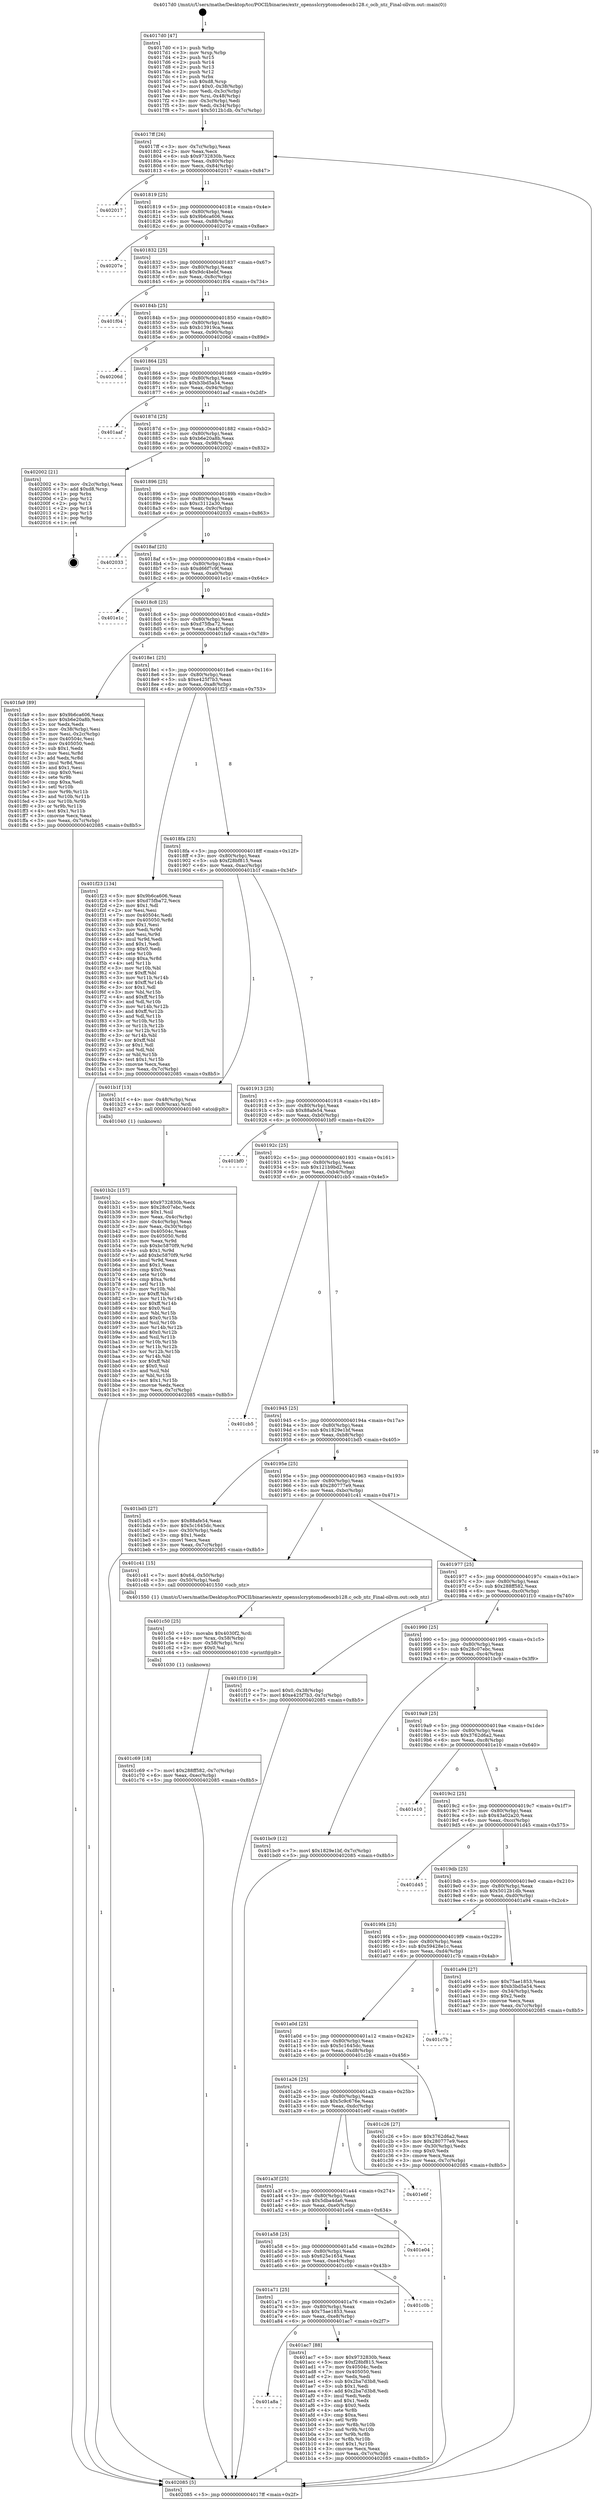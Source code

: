 digraph "0x4017d0" {
  label = "0x4017d0 (/mnt/c/Users/mathe/Desktop/tcc/POCII/binaries/extr_opensslcryptomodesocb128.c_ocb_ntz_Final-ollvm.out::main(0))"
  labelloc = "t"
  node[shape=record]

  Entry [label="",width=0.3,height=0.3,shape=circle,fillcolor=black,style=filled]
  "0x4017ff" [label="{
     0x4017ff [26]\l
     | [instrs]\l
     &nbsp;&nbsp;0x4017ff \<+3\>: mov -0x7c(%rbp),%eax\l
     &nbsp;&nbsp;0x401802 \<+2\>: mov %eax,%ecx\l
     &nbsp;&nbsp;0x401804 \<+6\>: sub $0x9732830b,%ecx\l
     &nbsp;&nbsp;0x40180a \<+3\>: mov %eax,-0x80(%rbp)\l
     &nbsp;&nbsp;0x40180d \<+6\>: mov %ecx,-0x84(%rbp)\l
     &nbsp;&nbsp;0x401813 \<+6\>: je 0000000000402017 \<main+0x847\>\l
  }"]
  "0x402017" [label="{
     0x402017\l
  }", style=dashed]
  "0x401819" [label="{
     0x401819 [25]\l
     | [instrs]\l
     &nbsp;&nbsp;0x401819 \<+5\>: jmp 000000000040181e \<main+0x4e\>\l
     &nbsp;&nbsp;0x40181e \<+3\>: mov -0x80(%rbp),%eax\l
     &nbsp;&nbsp;0x401821 \<+5\>: sub $0x9b6ca606,%eax\l
     &nbsp;&nbsp;0x401826 \<+6\>: mov %eax,-0x88(%rbp)\l
     &nbsp;&nbsp;0x40182c \<+6\>: je 000000000040207e \<main+0x8ae\>\l
  }"]
  Exit [label="",width=0.3,height=0.3,shape=circle,fillcolor=black,style=filled,peripheries=2]
  "0x40207e" [label="{
     0x40207e\l
  }", style=dashed]
  "0x401832" [label="{
     0x401832 [25]\l
     | [instrs]\l
     &nbsp;&nbsp;0x401832 \<+5\>: jmp 0000000000401837 \<main+0x67\>\l
     &nbsp;&nbsp;0x401837 \<+3\>: mov -0x80(%rbp),%eax\l
     &nbsp;&nbsp;0x40183a \<+5\>: sub $0x9dc4bebf,%eax\l
     &nbsp;&nbsp;0x40183f \<+6\>: mov %eax,-0x8c(%rbp)\l
     &nbsp;&nbsp;0x401845 \<+6\>: je 0000000000401f04 \<main+0x734\>\l
  }"]
  "0x401c69" [label="{
     0x401c69 [18]\l
     | [instrs]\l
     &nbsp;&nbsp;0x401c69 \<+7\>: movl $0x288ff582,-0x7c(%rbp)\l
     &nbsp;&nbsp;0x401c70 \<+6\>: mov %eax,-0xec(%rbp)\l
     &nbsp;&nbsp;0x401c76 \<+5\>: jmp 0000000000402085 \<main+0x8b5\>\l
  }"]
  "0x401f04" [label="{
     0x401f04\l
  }", style=dashed]
  "0x40184b" [label="{
     0x40184b [25]\l
     | [instrs]\l
     &nbsp;&nbsp;0x40184b \<+5\>: jmp 0000000000401850 \<main+0x80\>\l
     &nbsp;&nbsp;0x401850 \<+3\>: mov -0x80(%rbp),%eax\l
     &nbsp;&nbsp;0x401853 \<+5\>: sub $0xb13919ca,%eax\l
     &nbsp;&nbsp;0x401858 \<+6\>: mov %eax,-0x90(%rbp)\l
     &nbsp;&nbsp;0x40185e \<+6\>: je 000000000040206d \<main+0x89d\>\l
  }"]
  "0x401c50" [label="{
     0x401c50 [25]\l
     | [instrs]\l
     &nbsp;&nbsp;0x401c50 \<+10\>: movabs $0x4030f2,%rdi\l
     &nbsp;&nbsp;0x401c5a \<+4\>: mov %rax,-0x58(%rbp)\l
     &nbsp;&nbsp;0x401c5e \<+4\>: mov -0x58(%rbp),%rsi\l
     &nbsp;&nbsp;0x401c62 \<+2\>: mov $0x0,%al\l
     &nbsp;&nbsp;0x401c64 \<+5\>: call 0000000000401030 \<printf@plt\>\l
     | [calls]\l
     &nbsp;&nbsp;0x401030 \{1\} (unknown)\l
  }"]
  "0x40206d" [label="{
     0x40206d\l
  }", style=dashed]
  "0x401864" [label="{
     0x401864 [25]\l
     | [instrs]\l
     &nbsp;&nbsp;0x401864 \<+5\>: jmp 0000000000401869 \<main+0x99\>\l
     &nbsp;&nbsp;0x401869 \<+3\>: mov -0x80(%rbp),%eax\l
     &nbsp;&nbsp;0x40186c \<+5\>: sub $0xb3bd5a54,%eax\l
     &nbsp;&nbsp;0x401871 \<+6\>: mov %eax,-0x94(%rbp)\l
     &nbsp;&nbsp;0x401877 \<+6\>: je 0000000000401aaf \<main+0x2df\>\l
  }"]
  "0x401b2c" [label="{
     0x401b2c [157]\l
     | [instrs]\l
     &nbsp;&nbsp;0x401b2c \<+5\>: mov $0x9732830b,%ecx\l
     &nbsp;&nbsp;0x401b31 \<+5\>: mov $0x28c07ebc,%edx\l
     &nbsp;&nbsp;0x401b36 \<+3\>: mov $0x1,%sil\l
     &nbsp;&nbsp;0x401b39 \<+3\>: mov %eax,-0x4c(%rbp)\l
     &nbsp;&nbsp;0x401b3c \<+3\>: mov -0x4c(%rbp),%eax\l
     &nbsp;&nbsp;0x401b3f \<+3\>: mov %eax,-0x30(%rbp)\l
     &nbsp;&nbsp;0x401b42 \<+7\>: mov 0x40504c,%eax\l
     &nbsp;&nbsp;0x401b49 \<+8\>: mov 0x405050,%r8d\l
     &nbsp;&nbsp;0x401b51 \<+3\>: mov %eax,%r9d\l
     &nbsp;&nbsp;0x401b54 \<+7\>: sub $0xbc5870f9,%r9d\l
     &nbsp;&nbsp;0x401b5b \<+4\>: sub $0x1,%r9d\l
     &nbsp;&nbsp;0x401b5f \<+7\>: add $0xbc5870f9,%r9d\l
     &nbsp;&nbsp;0x401b66 \<+4\>: imul %r9d,%eax\l
     &nbsp;&nbsp;0x401b6a \<+3\>: and $0x1,%eax\l
     &nbsp;&nbsp;0x401b6d \<+3\>: cmp $0x0,%eax\l
     &nbsp;&nbsp;0x401b70 \<+4\>: sete %r10b\l
     &nbsp;&nbsp;0x401b74 \<+4\>: cmp $0xa,%r8d\l
     &nbsp;&nbsp;0x401b78 \<+4\>: setl %r11b\l
     &nbsp;&nbsp;0x401b7c \<+3\>: mov %r10b,%bl\l
     &nbsp;&nbsp;0x401b7f \<+3\>: xor $0xff,%bl\l
     &nbsp;&nbsp;0x401b82 \<+3\>: mov %r11b,%r14b\l
     &nbsp;&nbsp;0x401b85 \<+4\>: xor $0xff,%r14b\l
     &nbsp;&nbsp;0x401b89 \<+4\>: xor $0x0,%sil\l
     &nbsp;&nbsp;0x401b8d \<+3\>: mov %bl,%r15b\l
     &nbsp;&nbsp;0x401b90 \<+4\>: and $0x0,%r15b\l
     &nbsp;&nbsp;0x401b94 \<+3\>: and %sil,%r10b\l
     &nbsp;&nbsp;0x401b97 \<+3\>: mov %r14b,%r12b\l
     &nbsp;&nbsp;0x401b9a \<+4\>: and $0x0,%r12b\l
     &nbsp;&nbsp;0x401b9e \<+3\>: and %sil,%r11b\l
     &nbsp;&nbsp;0x401ba1 \<+3\>: or %r10b,%r15b\l
     &nbsp;&nbsp;0x401ba4 \<+3\>: or %r11b,%r12b\l
     &nbsp;&nbsp;0x401ba7 \<+3\>: xor %r12b,%r15b\l
     &nbsp;&nbsp;0x401baa \<+3\>: or %r14b,%bl\l
     &nbsp;&nbsp;0x401bad \<+3\>: xor $0xff,%bl\l
     &nbsp;&nbsp;0x401bb0 \<+4\>: or $0x0,%sil\l
     &nbsp;&nbsp;0x401bb4 \<+3\>: and %sil,%bl\l
     &nbsp;&nbsp;0x401bb7 \<+3\>: or %bl,%r15b\l
     &nbsp;&nbsp;0x401bba \<+4\>: test $0x1,%r15b\l
     &nbsp;&nbsp;0x401bbe \<+3\>: cmovne %edx,%ecx\l
     &nbsp;&nbsp;0x401bc1 \<+3\>: mov %ecx,-0x7c(%rbp)\l
     &nbsp;&nbsp;0x401bc4 \<+5\>: jmp 0000000000402085 \<main+0x8b5\>\l
  }"]
  "0x401aaf" [label="{
     0x401aaf\l
  }", style=dashed]
  "0x40187d" [label="{
     0x40187d [25]\l
     | [instrs]\l
     &nbsp;&nbsp;0x40187d \<+5\>: jmp 0000000000401882 \<main+0xb2\>\l
     &nbsp;&nbsp;0x401882 \<+3\>: mov -0x80(%rbp),%eax\l
     &nbsp;&nbsp;0x401885 \<+5\>: sub $0xb6e20a8b,%eax\l
     &nbsp;&nbsp;0x40188a \<+6\>: mov %eax,-0x98(%rbp)\l
     &nbsp;&nbsp;0x401890 \<+6\>: je 0000000000402002 \<main+0x832\>\l
  }"]
  "0x401a8a" [label="{
     0x401a8a\l
  }", style=dashed]
  "0x402002" [label="{
     0x402002 [21]\l
     | [instrs]\l
     &nbsp;&nbsp;0x402002 \<+3\>: mov -0x2c(%rbp),%eax\l
     &nbsp;&nbsp;0x402005 \<+7\>: add $0xd8,%rsp\l
     &nbsp;&nbsp;0x40200c \<+1\>: pop %rbx\l
     &nbsp;&nbsp;0x40200d \<+2\>: pop %r12\l
     &nbsp;&nbsp;0x40200f \<+2\>: pop %r13\l
     &nbsp;&nbsp;0x402011 \<+2\>: pop %r14\l
     &nbsp;&nbsp;0x402013 \<+2\>: pop %r15\l
     &nbsp;&nbsp;0x402015 \<+1\>: pop %rbp\l
     &nbsp;&nbsp;0x402016 \<+1\>: ret\l
  }"]
  "0x401896" [label="{
     0x401896 [25]\l
     | [instrs]\l
     &nbsp;&nbsp;0x401896 \<+5\>: jmp 000000000040189b \<main+0xcb\>\l
     &nbsp;&nbsp;0x40189b \<+3\>: mov -0x80(%rbp),%eax\l
     &nbsp;&nbsp;0x40189e \<+5\>: sub $0xc3112a30,%eax\l
     &nbsp;&nbsp;0x4018a3 \<+6\>: mov %eax,-0x9c(%rbp)\l
     &nbsp;&nbsp;0x4018a9 \<+6\>: je 0000000000402033 \<main+0x863\>\l
  }"]
  "0x401ac7" [label="{
     0x401ac7 [88]\l
     | [instrs]\l
     &nbsp;&nbsp;0x401ac7 \<+5\>: mov $0x9732830b,%eax\l
     &nbsp;&nbsp;0x401acc \<+5\>: mov $0xf28bf815,%ecx\l
     &nbsp;&nbsp;0x401ad1 \<+7\>: mov 0x40504c,%edx\l
     &nbsp;&nbsp;0x401ad8 \<+7\>: mov 0x405050,%esi\l
     &nbsp;&nbsp;0x401adf \<+2\>: mov %edx,%edi\l
     &nbsp;&nbsp;0x401ae1 \<+6\>: sub $0x2ba7d3b8,%edi\l
     &nbsp;&nbsp;0x401ae7 \<+3\>: sub $0x1,%edi\l
     &nbsp;&nbsp;0x401aea \<+6\>: add $0x2ba7d3b8,%edi\l
     &nbsp;&nbsp;0x401af0 \<+3\>: imul %edi,%edx\l
     &nbsp;&nbsp;0x401af3 \<+3\>: and $0x1,%edx\l
     &nbsp;&nbsp;0x401af6 \<+3\>: cmp $0x0,%edx\l
     &nbsp;&nbsp;0x401af9 \<+4\>: sete %r8b\l
     &nbsp;&nbsp;0x401afd \<+3\>: cmp $0xa,%esi\l
     &nbsp;&nbsp;0x401b00 \<+4\>: setl %r9b\l
     &nbsp;&nbsp;0x401b04 \<+3\>: mov %r8b,%r10b\l
     &nbsp;&nbsp;0x401b07 \<+3\>: and %r9b,%r10b\l
     &nbsp;&nbsp;0x401b0a \<+3\>: xor %r9b,%r8b\l
     &nbsp;&nbsp;0x401b0d \<+3\>: or %r8b,%r10b\l
     &nbsp;&nbsp;0x401b10 \<+4\>: test $0x1,%r10b\l
     &nbsp;&nbsp;0x401b14 \<+3\>: cmovne %ecx,%eax\l
     &nbsp;&nbsp;0x401b17 \<+3\>: mov %eax,-0x7c(%rbp)\l
     &nbsp;&nbsp;0x401b1a \<+5\>: jmp 0000000000402085 \<main+0x8b5\>\l
  }"]
  "0x402033" [label="{
     0x402033\l
  }", style=dashed]
  "0x4018af" [label="{
     0x4018af [25]\l
     | [instrs]\l
     &nbsp;&nbsp;0x4018af \<+5\>: jmp 00000000004018b4 \<main+0xe4\>\l
     &nbsp;&nbsp;0x4018b4 \<+3\>: mov -0x80(%rbp),%eax\l
     &nbsp;&nbsp;0x4018b7 \<+5\>: sub $0xd66f7c9f,%eax\l
     &nbsp;&nbsp;0x4018bc \<+6\>: mov %eax,-0xa0(%rbp)\l
     &nbsp;&nbsp;0x4018c2 \<+6\>: je 0000000000401e1c \<main+0x64c\>\l
  }"]
  "0x401a71" [label="{
     0x401a71 [25]\l
     | [instrs]\l
     &nbsp;&nbsp;0x401a71 \<+5\>: jmp 0000000000401a76 \<main+0x2a6\>\l
     &nbsp;&nbsp;0x401a76 \<+3\>: mov -0x80(%rbp),%eax\l
     &nbsp;&nbsp;0x401a79 \<+5\>: sub $0x75ae1853,%eax\l
     &nbsp;&nbsp;0x401a7e \<+6\>: mov %eax,-0xe8(%rbp)\l
     &nbsp;&nbsp;0x401a84 \<+6\>: je 0000000000401ac7 \<main+0x2f7\>\l
  }"]
  "0x401e1c" [label="{
     0x401e1c\l
  }", style=dashed]
  "0x4018c8" [label="{
     0x4018c8 [25]\l
     | [instrs]\l
     &nbsp;&nbsp;0x4018c8 \<+5\>: jmp 00000000004018cd \<main+0xfd\>\l
     &nbsp;&nbsp;0x4018cd \<+3\>: mov -0x80(%rbp),%eax\l
     &nbsp;&nbsp;0x4018d0 \<+5\>: sub $0xd75fba72,%eax\l
     &nbsp;&nbsp;0x4018d5 \<+6\>: mov %eax,-0xa4(%rbp)\l
     &nbsp;&nbsp;0x4018db \<+6\>: je 0000000000401fa9 \<main+0x7d9\>\l
  }"]
  "0x401c0b" [label="{
     0x401c0b\l
  }", style=dashed]
  "0x401fa9" [label="{
     0x401fa9 [89]\l
     | [instrs]\l
     &nbsp;&nbsp;0x401fa9 \<+5\>: mov $0x9b6ca606,%eax\l
     &nbsp;&nbsp;0x401fae \<+5\>: mov $0xb6e20a8b,%ecx\l
     &nbsp;&nbsp;0x401fb3 \<+2\>: xor %edx,%edx\l
     &nbsp;&nbsp;0x401fb5 \<+3\>: mov -0x38(%rbp),%esi\l
     &nbsp;&nbsp;0x401fb8 \<+3\>: mov %esi,-0x2c(%rbp)\l
     &nbsp;&nbsp;0x401fbb \<+7\>: mov 0x40504c,%esi\l
     &nbsp;&nbsp;0x401fc2 \<+7\>: mov 0x405050,%edi\l
     &nbsp;&nbsp;0x401fc9 \<+3\>: sub $0x1,%edx\l
     &nbsp;&nbsp;0x401fcc \<+3\>: mov %esi,%r8d\l
     &nbsp;&nbsp;0x401fcf \<+3\>: add %edx,%r8d\l
     &nbsp;&nbsp;0x401fd2 \<+4\>: imul %r8d,%esi\l
     &nbsp;&nbsp;0x401fd6 \<+3\>: and $0x1,%esi\l
     &nbsp;&nbsp;0x401fd9 \<+3\>: cmp $0x0,%esi\l
     &nbsp;&nbsp;0x401fdc \<+4\>: sete %r9b\l
     &nbsp;&nbsp;0x401fe0 \<+3\>: cmp $0xa,%edi\l
     &nbsp;&nbsp;0x401fe3 \<+4\>: setl %r10b\l
     &nbsp;&nbsp;0x401fe7 \<+3\>: mov %r9b,%r11b\l
     &nbsp;&nbsp;0x401fea \<+3\>: and %r10b,%r11b\l
     &nbsp;&nbsp;0x401fed \<+3\>: xor %r10b,%r9b\l
     &nbsp;&nbsp;0x401ff0 \<+3\>: or %r9b,%r11b\l
     &nbsp;&nbsp;0x401ff3 \<+4\>: test $0x1,%r11b\l
     &nbsp;&nbsp;0x401ff7 \<+3\>: cmovne %ecx,%eax\l
     &nbsp;&nbsp;0x401ffa \<+3\>: mov %eax,-0x7c(%rbp)\l
     &nbsp;&nbsp;0x401ffd \<+5\>: jmp 0000000000402085 \<main+0x8b5\>\l
  }"]
  "0x4018e1" [label="{
     0x4018e1 [25]\l
     | [instrs]\l
     &nbsp;&nbsp;0x4018e1 \<+5\>: jmp 00000000004018e6 \<main+0x116\>\l
     &nbsp;&nbsp;0x4018e6 \<+3\>: mov -0x80(%rbp),%eax\l
     &nbsp;&nbsp;0x4018e9 \<+5\>: sub $0xe425f7b3,%eax\l
     &nbsp;&nbsp;0x4018ee \<+6\>: mov %eax,-0xa8(%rbp)\l
     &nbsp;&nbsp;0x4018f4 \<+6\>: je 0000000000401f23 \<main+0x753\>\l
  }"]
  "0x401a58" [label="{
     0x401a58 [25]\l
     | [instrs]\l
     &nbsp;&nbsp;0x401a58 \<+5\>: jmp 0000000000401a5d \<main+0x28d\>\l
     &nbsp;&nbsp;0x401a5d \<+3\>: mov -0x80(%rbp),%eax\l
     &nbsp;&nbsp;0x401a60 \<+5\>: sub $0x625e1654,%eax\l
     &nbsp;&nbsp;0x401a65 \<+6\>: mov %eax,-0xe4(%rbp)\l
     &nbsp;&nbsp;0x401a6b \<+6\>: je 0000000000401c0b \<main+0x43b\>\l
  }"]
  "0x401f23" [label="{
     0x401f23 [134]\l
     | [instrs]\l
     &nbsp;&nbsp;0x401f23 \<+5\>: mov $0x9b6ca606,%eax\l
     &nbsp;&nbsp;0x401f28 \<+5\>: mov $0xd75fba72,%ecx\l
     &nbsp;&nbsp;0x401f2d \<+2\>: mov $0x1,%dl\l
     &nbsp;&nbsp;0x401f2f \<+2\>: xor %esi,%esi\l
     &nbsp;&nbsp;0x401f31 \<+7\>: mov 0x40504c,%edi\l
     &nbsp;&nbsp;0x401f38 \<+8\>: mov 0x405050,%r8d\l
     &nbsp;&nbsp;0x401f40 \<+3\>: sub $0x1,%esi\l
     &nbsp;&nbsp;0x401f43 \<+3\>: mov %edi,%r9d\l
     &nbsp;&nbsp;0x401f46 \<+3\>: add %esi,%r9d\l
     &nbsp;&nbsp;0x401f49 \<+4\>: imul %r9d,%edi\l
     &nbsp;&nbsp;0x401f4d \<+3\>: and $0x1,%edi\l
     &nbsp;&nbsp;0x401f50 \<+3\>: cmp $0x0,%edi\l
     &nbsp;&nbsp;0x401f53 \<+4\>: sete %r10b\l
     &nbsp;&nbsp;0x401f57 \<+4\>: cmp $0xa,%r8d\l
     &nbsp;&nbsp;0x401f5b \<+4\>: setl %r11b\l
     &nbsp;&nbsp;0x401f5f \<+3\>: mov %r10b,%bl\l
     &nbsp;&nbsp;0x401f62 \<+3\>: xor $0xff,%bl\l
     &nbsp;&nbsp;0x401f65 \<+3\>: mov %r11b,%r14b\l
     &nbsp;&nbsp;0x401f68 \<+4\>: xor $0xff,%r14b\l
     &nbsp;&nbsp;0x401f6c \<+3\>: xor $0x1,%dl\l
     &nbsp;&nbsp;0x401f6f \<+3\>: mov %bl,%r15b\l
     &nbsp;&nbsp;0x401f72 \<+4\>: and $0xff,%r15b\l
     &nbsp;&nbsp;0x401f76 \<+3\>: and %dl,%r10b\l
     &nbsp;&nbsp;0x401f79 \<+3\>: mov %r14b,%r12b\l
     &nbsp;&nbsp;0x401f7c \<+4\>: and $0xff,%r12b\l
     &nbsp;&nbsp;0x401f80 \<+3\>: and %dl,%r11b\l
     &nbsp;&nbsp;0x401f83 \<+3\>: or %r10b,%r15b\l
     &nbsp;&nbsp;0x401f86 \<+3\>: or %r11b,%r12b\l
     &nbsp;&nbsp;0x401f89 \<+3\>: xor %r12b,%r15b\l
     &nbsp;&nbsp;0x401f8c \<+3\>: or %r14b,%bl\l
     &nbsp;&nbsp;0x401f8f \<+3\>: xor $0xff,%bl\l
     &nbsp;&nbsp;0x401f92 \<+3\>: or $0x1,%dl\l
     &nbsp;&nbsp;0x401f95 \<+2\>: and %dl,%bl\l
     &nbsp;&nbsp;0x401f97 \<+3\>: or %bl,%r15b\l
     &nbsp;&nbsp;0x401f9a \<+4\>: test $0x1,%r15b\l
     &nbsp;&nbsp;0x401f9e \<+3\>: cmovne %ecx,%eax\l
     &nbsp;&nbsp;0x401fa1 \<+3\>: mov %eax,-0x7c(%rbp)\l
     &nbsp;&nbsp;0x401fa4 \<+5\>: jmp 0000000000402085 \<main+0x8b5\>\l
  }"]
  "0x4018fa" [label="{
     0x4018fa [25]\l
     | [instrs]\l
     &nbsp;&nbsp;0x4018fa \<+5\>: jmp 00000000004018ff \<main+0x12f\>\l
     &nbsp;&nbsp;0x4018ff \<+3\>: mov -0x80(%rbp),%eax\l
     &nbsp;&nbsp;0x401902 \<+5\>: sub $0xf28bf815,%eax\l
     &nbsp;&nbsp;0x401907 \<+6\>: mov %eax,-0xac(%rbp)\l
     &nbsp;&nbsp;0x40190d \<+6\>: je 0000000000401b1f \<main+0x34f\>\l
  }"]
  "0x401e04" [label="{
     0x401e04\l
  }", style=dashed]
  "0x401b1f" [label="{
     0x401b1f [13]\l
     | [instrs]\l
     &nbsp;&nbsp;0x401b1f \<+4\>: mov -0x48(%rbp),%rax\l
     &nbsp;&nbsp;0x401b23 \<+4\>: mov 0x8(%rax),%rdi\l
     &nbsp;&nbsp;0x401b27 \<+5\>: call 0000000000401040 \<atoi@plt\>\l
     | [calls]\l
     &nbsp;&nbsp;0x401040 \{1\} (unknown)\l
  }"]
  "0x401913" [label="{
     0x401913 [25]\l
     | [instrs]\l
     &nbsp;&nbsp;0x401913 \<+5\>: jmp 0000000000401918 \<main+0x148\>\l
     &nbsp;&nbsp;0x401918 \<+3\>: mov -0x80(%rbp),%eax\l
     &nbsp;&nbsp;0x40191b \<+5\>: sub $0x88afe54,%eax\l
     &nbsp;&nbsp;0x401920 \<+6\>: mov %eax,-0xb0(%rbp)\l
     &nbsp;&nbsp;0x401926 \<+6\>: je 0000000000401bf0 \<main+0x420\>\l
  }"]
  "0x401a3f" [label="{
     0x401a3f [25]\l
     | [instrs]\l
     &nbsp;&nbsp;0x401a3f \<+5\>: jmp 0000000000401a44 \<main+0x274\>\l
     &nbsp;&nbsp;0x401a44 \<+3\>: mov -0x80(%rbp),%eax\l
     &nbsp;&nbsp;0x401a47 \<+5\>: sub $0x5dba4da6,%eax\l
     &nbsp;&nbsp;0x401a4c \<+6\>: mov %eax,-0xe0(%rbp)\l
     &nbsp;&nbsp;0x401a52 \<+6\>: je 0000000000401e04 \<main+0x634\>\l
  }"]
  "0x401bf0" [label="{
     0x401bf0\l
  }", style=dashed]
  "0x40192c" [label="{
     0x40192c [25]\l
     | [instrs]\l
     &nbsp;&nbsp;0x40192c \<+5\>: jmp 0000000000401931 \<main+0x161\>\l
     &nbsp;&nbsp;0x401931 \<+3\>: mov -0x80(%rbp),%eax\l
     &nbsp;&nbsp;0x401934 \<+5\>: sub $0x121b9bd2,%eax\l
     &nbsp;&nbsp;0x401939 \<+6\>: mov %eax,-0xb4(%rbp)\l
     &nbsp;&nbsp;0x40193f \<+6\>: je 0000000000401cb5 \<main+0x4e5\>\l
  }"]
  "0x401e6f" [label="{
     0x401e6f\l
  }", style=dashed]
  "0x401cb5" [label="{
     0x401cb5\l
  }", style=dashed]
  "0x401945" [label="{
     0x401945 [25]\l
     | [instrs]\l
     &nbsp;&nbsp;0x401945 \<+5\>: jmp 000000000040194a \<main+0x17a\>\l
     &nbsp;&nbsp;0x40194a \<+3\>: mov -0x80(%rbp),%eax\l
     &nbsp;&nbsp;0x40194d \<+5\>: sub $0x1829e1bf,%eax\l
     &nbsp;&nbsp;0x401952 \<+6\>: mov %eax,-0xb8(%rbp)\l
     &nbsp;&nbsp;0x401958 \<+6\>: je 0000000000401bd5 \<main+0x405\>\l
  }"]
  "0x401a26" [label="{
     0x401a26 [25]\l
     | [instrs]\l
     &nbsp;&nbsp;0x401a26 \<+5\>: jmp 0000000000401a2b \<main+0x25b\>\l
     &nbsp;&nbsp;0x401a2b \<+3\>: mov -0x80(%rbp),%eax\l
     &nbsp;&nbsp;0x401a2e \<+5\>: sub $0x5c9c676e,%eax\l
     &nbsp;&nbsp;0x401a33 \<+6\>: mov %eax,-0xdc(%rbp)\l
     &nbsp;&nbsp;0x401a39 \<+6\>: je 0000000000401e6f \<main+0x69f\>\l
  }"]
  "0x401bd5" [label="{
     0x401bd5 [27]\l
     | [instrs]\l
     &nbsp;&nbsp;0x401bd5 \<+5\>: mov $0x88afe54,%eax\l
     &nbsp;&nbsp;0x401bda \<+5\>: mov $0x5c1645dc,%ecx\l
     &nbsp;&nbsp;0x401bdf \<+3\>: mov -0x30(%rbp),%edx\l
     &nbsp;&nbsp;0x401be2 \<+3\>: cmp $0x1,%edx\l
     &nbsp;&nbsp;0x401be5 \<+3\>: cmovl %ecx,%eax\l
     &nbsp;&nbsp;0x401be8 \<+3\>: mov %eax,-0x7c(%rbp)\l
     &nbsp;&nbsp;0x401beb \<+5\>: jmp 0000000000402085 \<main+0x8b5\>\l
  }"]
  "0x40195e" [label="{
     0x40195e [25]\l
     | [instrs]\l
     &nbsp;&nbsp;0x40195e \<+5\>: jmp 0000000000401963 \<main+0x193\>\l
     &nbsp;&nbsp;0x401963 \<+3\>: mov -0x80(%rbp),%eax\l
     &nbsp;&nbsp;0x401966 \<+5\>: sub $0x280777e9,%eax\l
     &nbsp;&nbsp;0x40196b \<+6\>: mov %eax,-0xbc(%rbp)\l
     &nbsp;&nbsp;0x401971 \<+6\>: je 0000000000401c41 \<main+0x471\>\l
  }"]
  "0x401c26" [label="{
     0x401c26 [27]\l
     | [instrs]\l
     &nbsp;&nbsp;0x401c26 \<+5\>: mov $0x3762d6a2,%eax\l
     &nbsp;&nbsp;0x401c2b \<+5\>: mov $0x280777e9,%ecx\l
     &nbsp;&nbsp;0x401c30 \<+3\>: mov -0x30(%rbp),%edx\l
     &nbsp;&nbsp;0x401c33 \<+3\>: cmp $0x0,%edx\l
     &nbsp;&nbsp;0x401c36 \<+3\>: cmove %ecx,%eax\l
     &nbsp;&nbsp;0x401c39 \<+3\>: mov %eax,-0x7c(%rbp)\l
     &nbsp;&nbsp;0x401c3c \<+5\>: jmp 0000000000402085 \<main+0x8b5\>\l
  }"]
  "0x401c41" [label="{
     0x401c41 [15]\l
     | [instrs]\l
     &nbsp;&nbsp;0x401c41 \<+7\>: movl $0x64,-0x50(%rbp)\l
     &nbsp;&nbsp;0x401c48 \<+3\>: mov -0x50(%rbp),%edi\l
     &nbsp;&nbsp;0x401c4b \<+5\>: call 0000000000401550 \<ocb_ntz\>\l
     | [calls]\l
     &nbsp;&nbsp;0x401550 \{1\} (/mnt/c/Users/mathe/Desktop/tcc/POCII/binaries/extr_opensslcryptomodesocb128.c_ocb_ntz_Final-ollvm.out::ocb_ntz)\l
  }"]
  "0x401977" [label="{
     0x401977 [25]\l
     | [instrs]\l
     &nbsp;&nbsp;0x401977 \<+5\>: jmp 000000000040197c \<main+0x1ac\>\l
     &nbsp;&nbsp;0x40197c \<+3\>: mov -0x80(%rbp),%eax\l
     &nbsp;&nbsp;0x40197f \<+5\>: sub $0x288ff582,%eax\l
     &nbsp;&nbsp;0x401984 \<+6\>: mov %eax,-0xc0(%rbp)\l
     &nbsp;&nbsp;0x40198a \<+6\>: je 0000000000401f10 \<main+0x740\>\l
  }"]
  "0x401a0d" [label="{
     0x401a0d [25]\l
     | [instrs]\l
     &nbsp;&nbsp;0x401a0d \<+5\>: jmp 0000000000401a12 \<main+0x242\>\l
     &nbsp;&nbsp;0x401a12 \<+3\>: mov -0x80(%rbp),%eax\l
     &nbsp;&nbsp;0x401a15 \<+5\>: sub $0x5c1645dc,%eax\l
     &nbsp;&nbsp;0x401a1a \<+6\>: mov %eax,-0xd8(%rbp)\l
     &nbsp;&nbsp;0x401a20 \<+6\>: je 0000000000401c26 \<main+0x456\>\l
  }"]
  "0x401f10" [label="{
     0x401f10 [19]\l
     | [instrs]\l
     &nbsp;&nbsp;0x401f10 \<+7\>: movl $0x0,-0x38(%rbp)\l
     &nbsp;&nbsp;0x401f17 \<+7\>: movl $0xe425f7b3,-0x7c(%rbp)\l
     &nbsp;&nbsp;0x401f1e \<+5\>: jmp 0000000000402085 \<main+0x8b5\>\l
  }"]
  "0x401990" [label="{
     0x401990 [25]\l
     | [instrs]\l
     &nbsp;&nbsp;0x401990 \<+5\>: jmp 0000000000401995 \<main+0x1c5\>\l
     &nbsp;&nbsp;0x401995 \<+3\>: mov -0x80(%rbp),%eax\l
     &nbsp;&nbsp;0x401998 \<+5\>: sub $0x28c07ebc,%eax\l
     &nbsp;&nbsp;0x40199d \<+6\>: mov %eax,-0xc4(%rbp)\l
     &nbsp;&nbsp;0x4019a3 \<+6\>: je 0000000000401bc9 \<main+0x3f9\>\l
  }"]
  "0x401c7b" [label="{
     0x401c7b\l
  }", style=dashed]
  "0x401bc9" [label="{
     0x401bc9 [12]\l
     | [instrs]\l
     &nbsp;&nbsp;0x401bc9 \<+7\>: movl $0x1829e1bf,-0x7c(%rbp)\l
     &nbsp;&nbsp;0x401bd0 \<+5\>: jmp 0000000000402085 \<main+0x8b5\>\l
  }"]
  "0x4019a9" [label="{
     0x4019a9 [25]\l
     | [instrs]\l
     &nbsp;&nbsp;0x4019a9 \<+5\>: jmp 00000000004019ae \<main+0x1de\>\l
     &nbsp;&nbsp;0x4019ae \<+3\>: mov -0x80(%rbp),%eax\l
     &nbsp;&nbsp;0x4019b1 \<+5\>: sub $0x3762d6a2,%eax\l
     &nbsp;&nbsp;0x4019b6 \<+6\>: mov %eax,-0xc8(%rbp)\l
     &nbsp;&nbsp;0x4019bc \<+6\>: je 0000000000401e10 \<main+0x640\>\l
  }"]
  "0x4017d0" [label="{
     0x4017d0 [47]\l
     | [instrs]\l
     &nbsp;&nbsp;0x4017d0 \<+1\>: push %rbp\l
     &nbsp;&nbsp;0x4017d1 \<+3\>: mov %rsp,%rbp\l
     &nbsp;&nbsp;0x4017d4 \<+2\>: push %r15\l
     &nbsp;&nbsp;0x4017d6 \<+2\>: push %r14\l
     &nbsp;&nbsp;0x4017d8 \<+2\>: push %r13\l
     &nbsp;&nbsp;0x4017da \<+2\>: push %r12\l
     &nbsp;&nbsp;0x4017dc \<+1\>: push %rbx\l
     &nbsp;&nbsp;0x4017dd \<+7\>: sub $0xd8,%rsp\l
     &nbsp;&nbsp;0x4017e4 \<+7\>: movl $0x0,-0x38(%rbp)\l
     &nbsp;&nbsp;0x4017eb \<+3\>: mov %edi,-0x3c(%rbp)\l
     &nbsp;&nbsp;0x4017ee \<+4\>: mov %rsi,-0x48(%rbp)\l
     &nbsp;&nbsp;0x4017f2 \<+3\>: mov -0x3c(%rbp),%edi\l
     &nbsp;&nbsp;0x4017f5 \<+3\>: mov %edi,-0x34(%rbp)\l
     &nbsp;&nbsp;0x4017f8 \<+7\>: movl $0x5012b1db,-0x7c(%rbp)\l
  }"]
  "0x401e10" [label="{
     0x401e10\l
  }", style=dashed]
  "0x4019c2" [label="{
     0x4019c2 [25]\l
     | [instrs]\l
     &nbsp;&nbsp;0x4019c2 \<+5\>: jmp 00000000004019c7 \<main+0x1f7\>\l
     &nbsp;&nbsp;0x4019c7 \<+3\>: mov -0x80(%rbp),%eax\l
     &nbsp;&nbsp;0x4019ca \<+5\>: sub $0x43a02a20,%eax\l
     &nbsp;&nbsp;0x4019cf \<+6\>: mov %eax,-0xcc(%rbp)\l
     &nbsp;&nbsp;0x4019d5 \<+6\>: je 0000000000401d45 \<main+0x575\>\l
  }"]
  "0x402085" [label="{
     0x402085 [5]\l
     | [instrs]\l
     &nbsp;&nbsp;0x402085 \<+5\>: jmp 00000000004017ff \<main+0x2f\>\l
  }"]
  "0x401d45" [label="{
     0x401d45\l
  }", style=dashed]
  "0x4019db" [label="{
     0x4019db [25]\l
     | [instrs]\l
     &nbsp;&nbsp;0x4019db \<+5\>: jmp 00000000004019e0 \<main+0x210\>\l
     &nbsp;&nbsp;0x4019e0 \<+3\>: mov -0x80(%rbp),%eax\l
     &nbsp;&nbsp;0x4019e3 \<+5\>: sub $0x5012b1db,%eax\l
     &nbsp;&nbsp;0x4019e8 \<+6\>: mov %eax,-0xd0(%rbp)\l
     &nbsp;&nbsp;0x4019ee \<+6\>: je 0000000000401a94 \<main+0x2c4\>\l
  }"]
  "0x4019f4" [label="{
     0x4019f4 [25]\l
     | [instrs]\l
     &nbsp;&nbsp;0x4019f4 \<+5\>: jmp 00000000004019f9 \<main+0x229\>\l
     &nbsp;&nbsp;0x4019f9 \<+3\>: mov -0x80(%rbp),%eax\l
     &nbsp;&nbsp;0x4019fc \<+5\>: sub $0x59428e1c,%eax\l
     &nbsp;&nbsp;0x401a01 \<+6\>: mov %eax,-0xd4(%rbp)\l
     &nbsp;&nbsp;0x401a07 \<+6\>: je 0000000000401c7b \<main+0x4ab\>\l
  }"]
  "0x401a94" [label="{
     0x401a94 [27]\l
     | [instrs]\l
     &nbsp;&nbsp;0x401a94 \<+5\>: mov $0x75ae1853,%eax\l
     &nbsp;&nbsp;0x401a99 \<+5\>: mov $0xb3bd5a54,%ecx\l
     &nbsp;&nbsp;0x401a9e \<+3\>: mov -0x34(%rbp),%edx\l
     &nbsp;&nbsp;0x401aa1 \<+3\>: cmp $0x2,%edx\l
     &nbsp;&nbsp;0x401aa4 \<+3\>: cmovne %ecx,%eax\l
     &nbsp;&nbsp;0x401aa7 \<+3\>: mov %eax,-0x7c(%rbp)\l
     &nbsp;&nbsp;0x401aaa \<+5\>: jmp 0000000000402085 \<main+0x8b5\>\l
  }"]
  Entry -> "0x4017d0" [label=" 1"]
  "0x4017ff" -> "0x402017" [label=" 0"]
  "0x4017ff" -> "0x401819" [label=" 11"]
  "0x402002" -> Exit [label=" 1"]
  "0x401819" -> "0x40207e" [label=" 0"]
  "0x401819" -> "0x401832" [label=" 11"]
  "0x401fa9" -> "0x402085" [label=" 1"]
  "0x401832" -> "0x401f04" [label=" 0"]
  "0x401832" -> "0x40184b" [label=" 11"]
  "0x401f23" -> "0x402085" [label=" 1"]
  "0x40184b" -> "0x40206d" [label=" 0"]
  "0x40184b" -> "0x401864" [label=" 11"]
  "0x401f10" -> "0x402085" [label=" 1"]
  "0x401864" -> "0x401aaf" [label=" 0"]
  "0x401864" -> "0x40187d" [label=" 11"]
  "0x401c69" -> "0x402085" [label=" 1"]
  "0x40187d" -> "0x402002" [label=" 1"]
  "0x40187d" -> "0x401896" [label=" 10"]
  "0x401c50" -> "0x401c69" [label=" 1"]
  "0x401896" -> "0x402033" [label=" 0"]
  "0x401896" -> "0x4018af" [label=" 10"]
  "0x401c41" -> "0x401c50" [label=" 1"]
  "0x4018af" -> "0x401e1c" [label=" 0"]
  "0x4018af" -> "0x4018c8" [label=" 10"]
  "0x401bd5" -> "0x402085" [label=" 1"]
  "0x4018c8" -> "0x401fa9" [label=" 1"]
  "0x4018c8" -> "0x4018e1" [label=" 9"]
  "0x401bc9" -> "0x402085" [label=" 1"]
  "0x4018e1" -> "0x401f23" [label=" 1"]
  "0x4018e1" -> "0x4018fa" [label=" 8"]
  "0x401b1f" -> "0x401b2c" [label=" 1"]
  "0x4018fa" -> "0x401b1f" [label=" 1"]
  "0x4018fa" -> "0x401913" [label=" 7"]
  "0x401ac7" -> "0x402085" [label=" 1"]
  "0x401913" -> "0x401bf0" [label=" 0"]
  "0x401913" -> "0x40192c" [label=" 7"]
  "0x401a71" -> "0x401ac7" [label=" 1"]
  "0x40192c" -> "0x401cb5" [label=" 0"]
  "0x40192c" -> "0x401945" [label=" 7"]
  "0x401c26" -> "0x402085" [label=" 1"]
  "0x401945" -> "0x401bd5" [label=" 1"]
  "0x401945" -> "0x40195e" [label=" 6"]
  "0x401a58" -> "0x401c0b" [label=" 0"]
  "0x40195e" -> "0x401c41" [label=" 1"]
  "0x40195e" -> "0x401977" [label=" 5"]
  "0x401b2c" -> "0x402085" [label=" 1"]
  "0x401977" -> "0x401f10" [label=" 1"]
  "0x401977" -> "0x401990" [label=" 4"]
  "0x401a3f" -> "0x401e04" [label=" 0"]
  "0x401990" -> "0x401bc9" [label=" 1"]
  "0x401990" -> "0x4019a9" [label=" 3"]
  "0x401a71" -> "0x401a8a" [label=" 0"]
  "0x4019a9" -> "0x401e10" [label=" 0"]
  "0x4019a9" -> "0x4019c2" [label=" 3"]
  "0x401a26" -> "0x401e6f" [label=" 0"]
  "0x4019c2" -> "0x401d45" [label=" 0"]
  "0x4019c2" -> "0x4019db" [label=" 3"]
  "0x401a58" -> "0x401a71" [label=" 1"]
  "0x4019db" -> "0x401a94" [label=" 1"]
  "0x4019db" -> "0x4019f4" [label=" 2"]
  "0x401a94" -> "0x402085" [label=" 1"]
  "0x4017d0" -> "0x4017ff" [label=" 1"]
  "0x402085" -> "0x4017ff" [label=" 10"]
  "0x401a26" -> "0x401a3f" [label=" 1"]
  "0x4019f4" -> "0x401c7b" [label=" 0"]
  "0x4019f4" -> "0x401a0d" [label=" 2"]
  "0x401a3f" -> "0x401a58" [label=" 1"]
  "0x401a0d" -> "0x401c26" [label=" 1"]
  "0x401a0d" -> "0x401a26" [label=" 1"]
}
